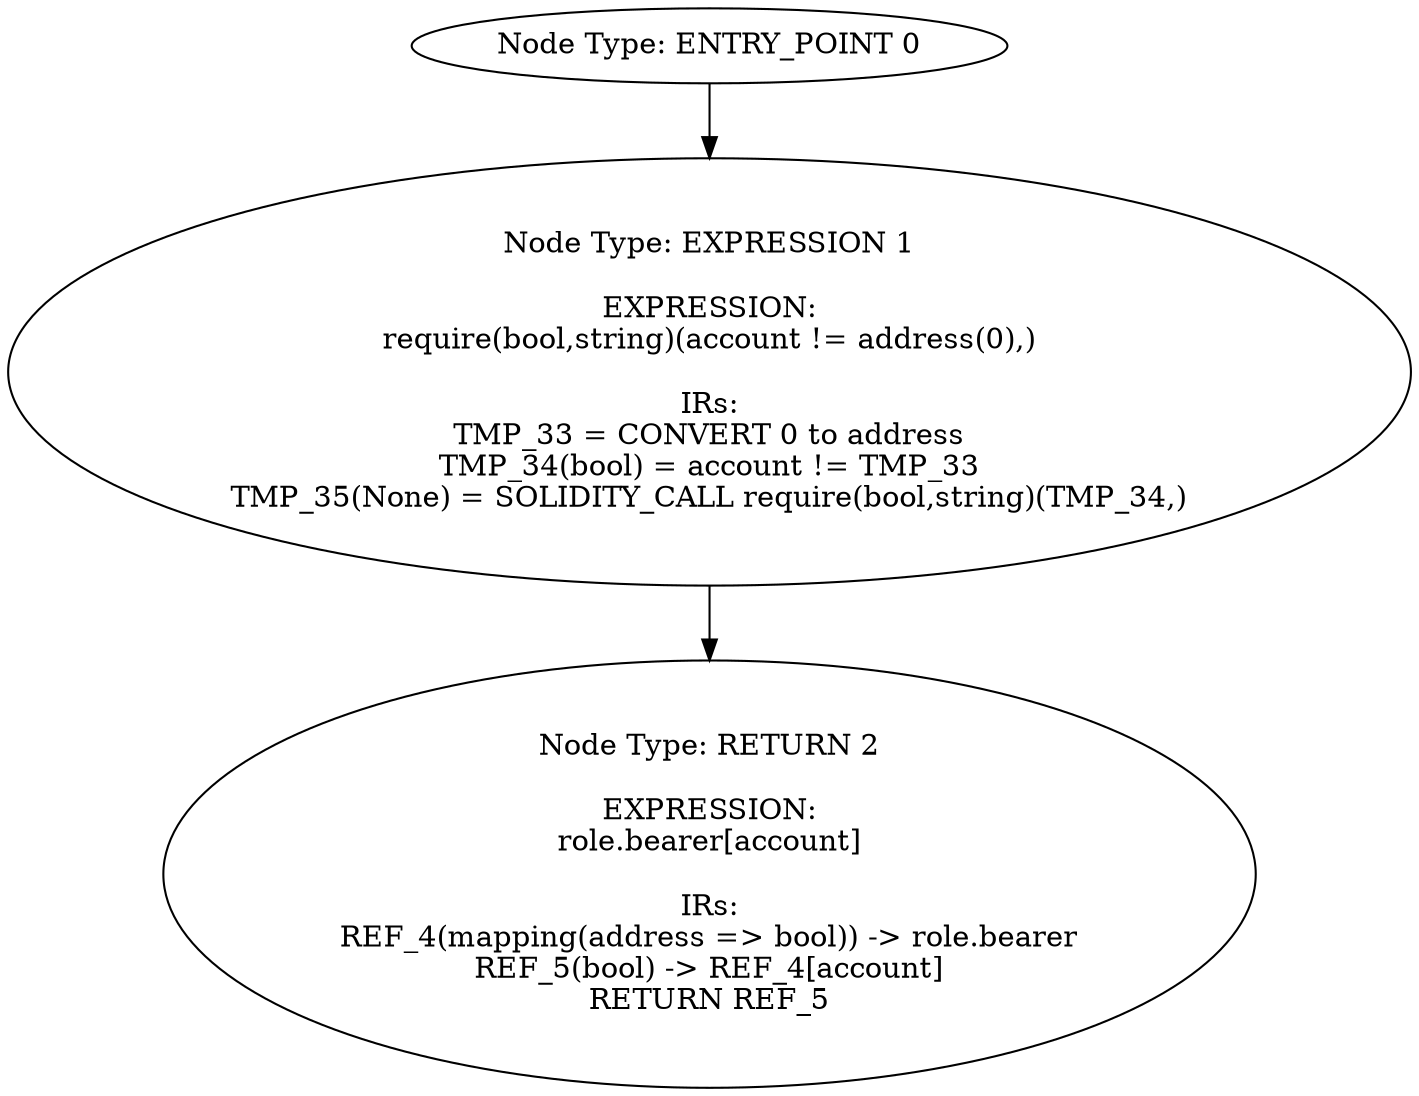 digraph{
0[label="Node Type: ENTRY_POINT 0
"];
0->1;
1[label="Node Type: EXPRESSION 1

EXPRESSION:
require(bool,string)(account != address(0),)

IRs:
TMP_33 = CONVERT 0 to address
TMP_34(bool) = account != TMP_33
TMP_35(None) = SOLIDITY_CALL require(bool,string)(TMP_34,)"];
1->2;
2[label="Node Type: RETURN 2

EXPRESSION:
role.bearer[account]

IRs:
REF_4(mapping(address => bool)) -> role.bearer
REF_5(bool) -> REF_4[account]
RETURN REF_5"];
}
